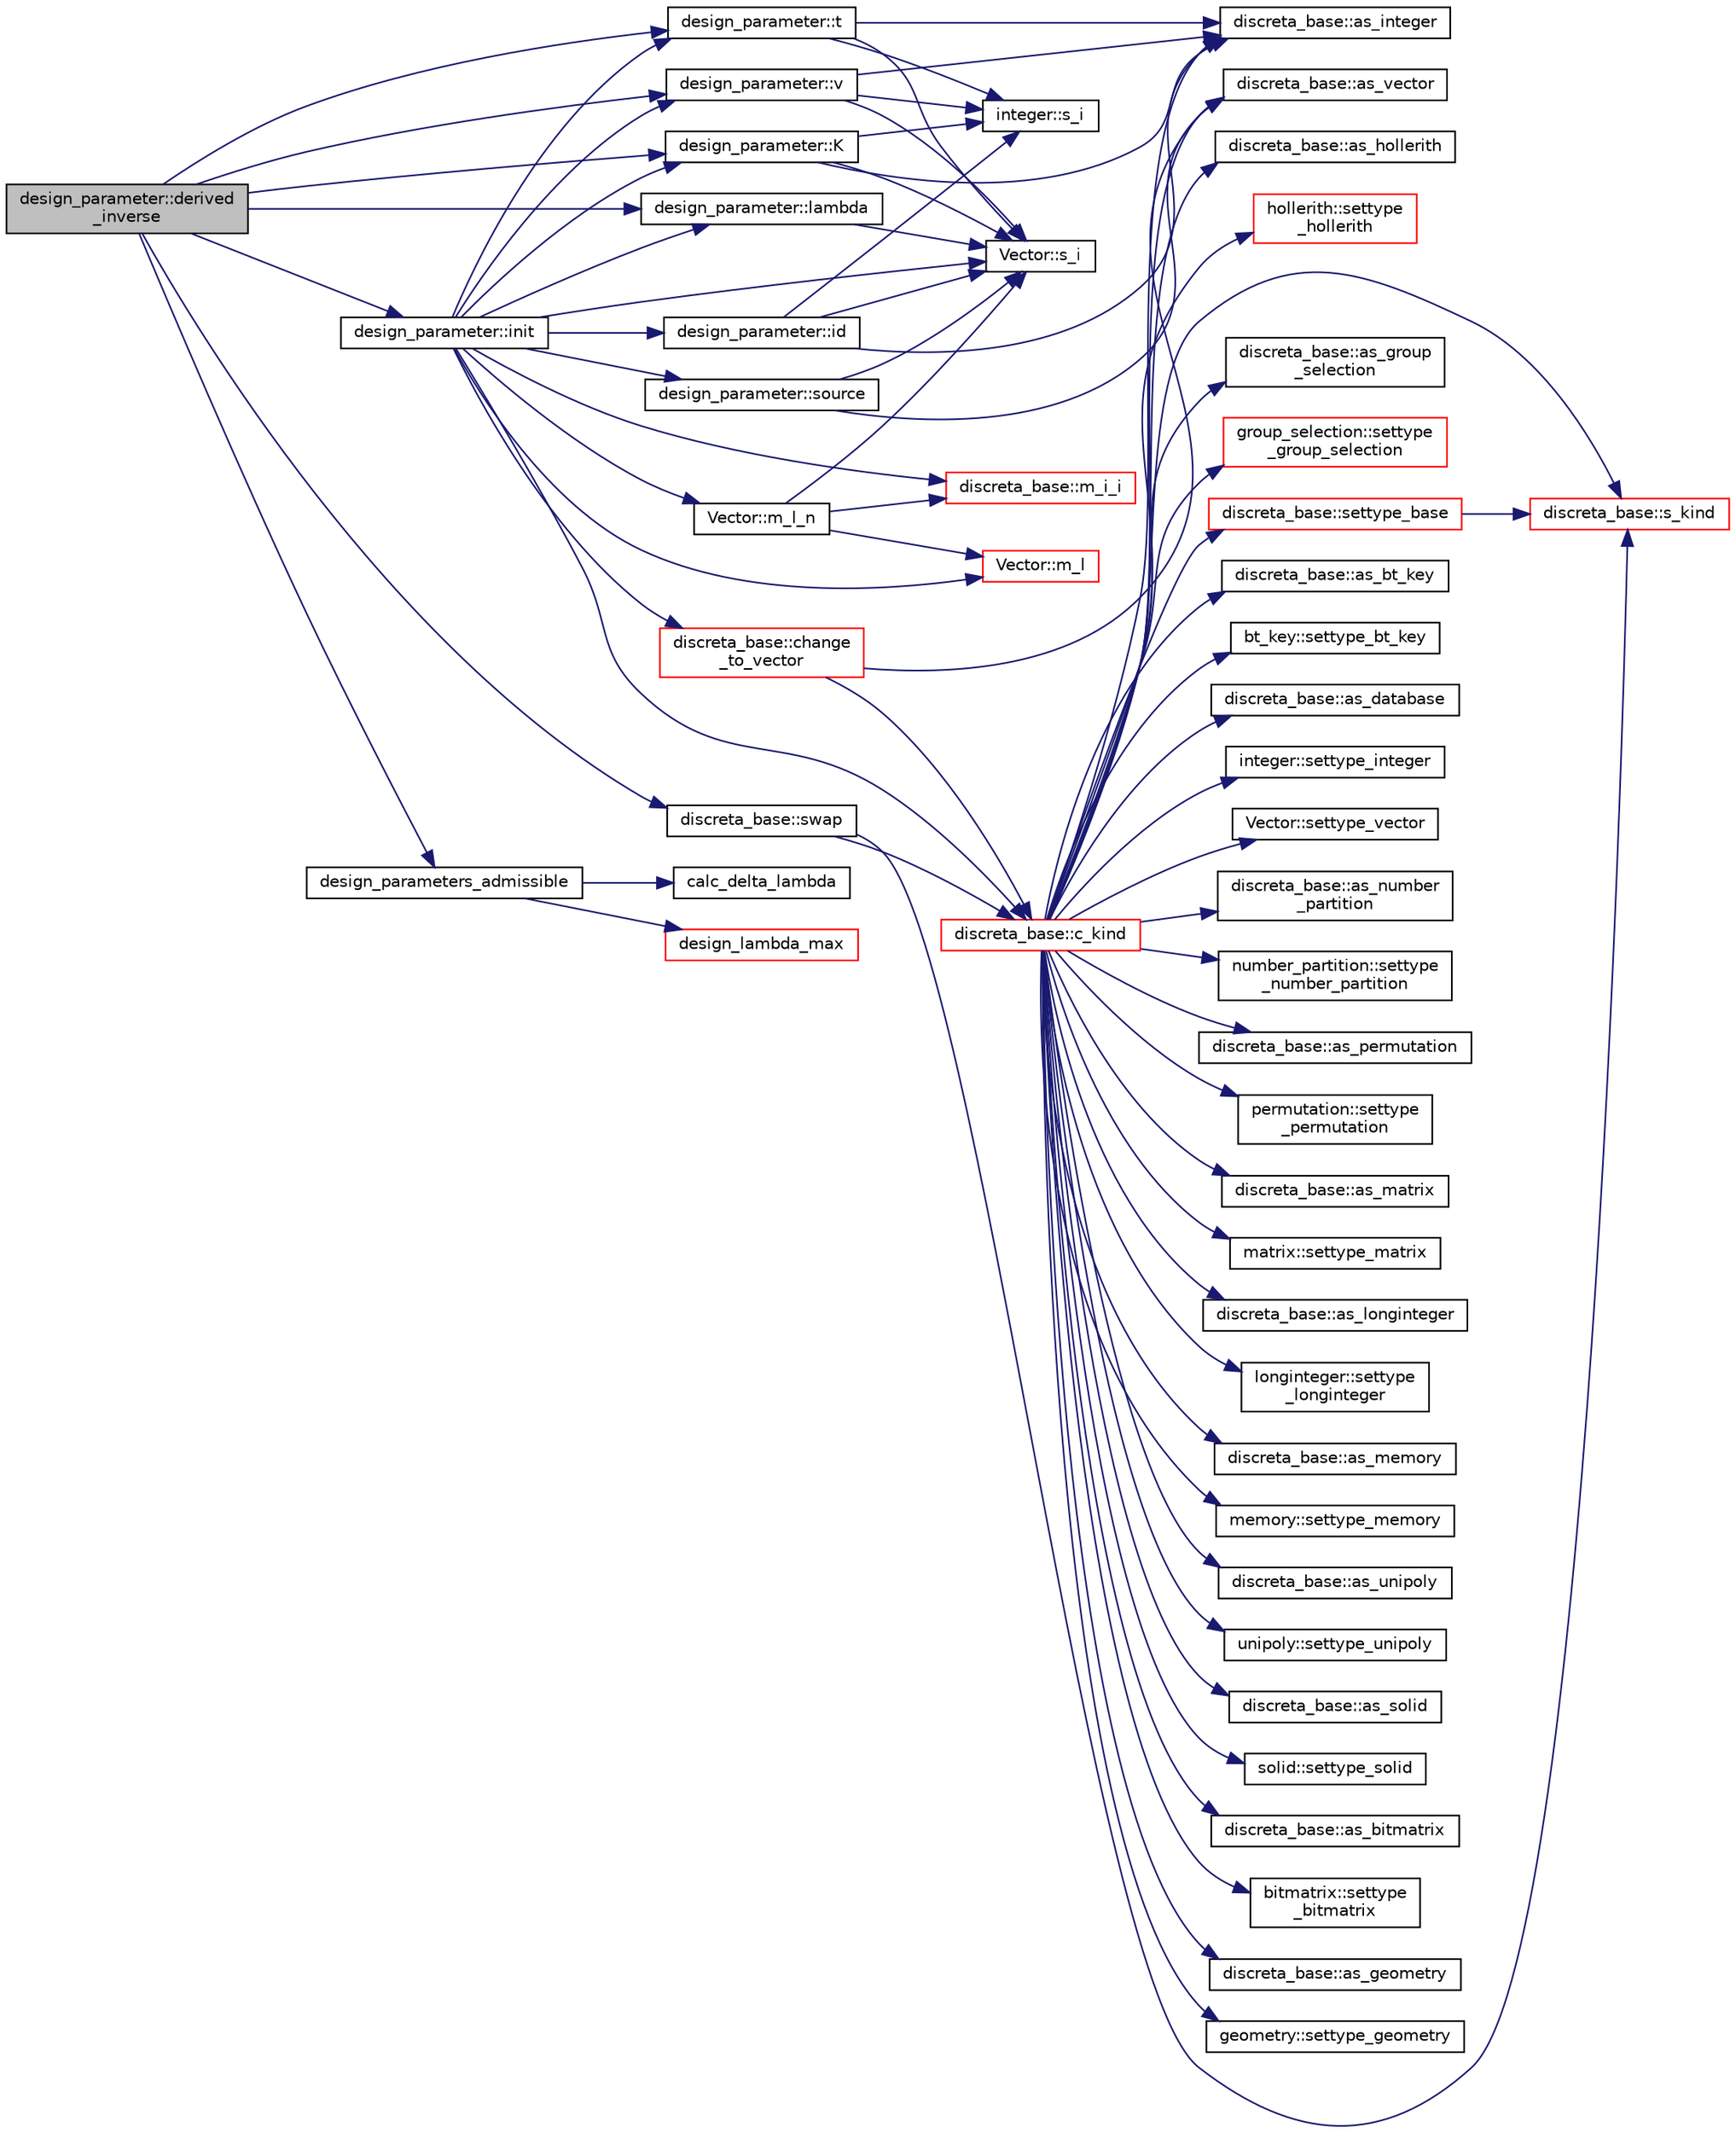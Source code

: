 digraph "design_parameter::derived_inverse"
{
  edge [fontname="Helvetica",fontsize="10",labelfontname="Helvetica",labelfontsize="10"];
  node [fontname="Helvetica",fontsize="10",shape=record];
  rankdir="LR";
  Node432 [label="design_parameter::derived\l_inverse",height=0.2,width=0.4,color="black", fillcolor="grey75", style="filled", fontcolor="black"];
  Node432 -> Node433 [color="midnightblue",fontsize="10",style="solid",fontname="Helvetica"];
  Node433 [label="design_parameter::init",height=0.2,width=0.4,color="black", fillcolor="white", style="filled",URL="$da/d94/classdesign__parameter.html#af77829be8d9058a84169c36143307b5d"];
  Node433 -> Node434 [color="midnightblue",fontsize="10",style="solid",fontname="Helvetica"];
  Node434 [label="Vector::m_l_n",height=0.2,width=0.4,color="black", fillcolor="white", style="filled",URL="$d5/db2/class_vector.html#a5c7c126e6266ecdc832c5ce5bc1cca2f"];
  Node434 -> Node435 [color="midnightblue",fontsize="10",style="solid",fontname="Helvetica"];
  Node435 [label="Vector::m_l",height=0.2,width=0.4,color="red", fillcolor="white", style="filled",URL="$d5/db2/class_vector.html#a00f5520c2a6b4f5282a1a8bcf8ea74eb"];
  Node434 -> Node485 [color="midnightblue",fontsize="10",style="solid",fontname="Helvetica"];
  Node485 [label="Vector::s_i",height=0.2,width=0.4,color="black", fillcolor="white", style="filled",URL="$d5/db2/class_vector.html#a1c4fe1752523df8119f70dd550244871"];
  Node434 -> Node486 [color="midnightblue",fontsize="10",style="solid",fontname="Helvetica"];
  Node486 [label="discreta_base::m_i_i",height=0.2,width=0.4,color="red", fillcolor="white", style="filled",URL="$d7/d71/classdiscreta__base.html#aa231464a9d4bc233f66608021c9ad997"];
  Node433 -> Node488 [color="midnightblue",fontsize="10",style="solid",fontname="Helvetica"];
  Node488 [label="discreta_base::c_kind",height=0.2,width=0.4,color="red", fillcolor="white", style="filled",URL="$d7/d71/classdiscreta__base.html#adc2ff61589c2d083688e7a43f333cb62"];
  Node488 -> Node489 [color="midnightblue",fontsize="10",style="solid",fontname="Helvetica"];
  Node489 [label="discreta_base::settype_base",height=0.2,width=0.4,color="red", fillcolor="white", style="filled",URL="$d7/d71/classdiscreta__base.html#a4f42899a89447d1c3993ea07c38f8ad4"];
  Node489 -> Node439 [color="midnightblue",fontsize="10",style="solid",fontname="Helvetica"];
  Node439 [label="discreta_base::s_kind",height=0.2,width=0.4,color="red", fillcolor="white", style="filled",URL="$d7/d71/classdiscreta__base.html#a8a830025c74adbbc3362418a7c2ba157"];
  Node488 -> Node445 [color="midnightblue",fontsize="10",style="solid",fontname="Helvetica"];
  Node445 [label="discreta_base::as_integer",height=0.2,width=0.4,color="black", fillcolor="white", style="filled",URL="$d7/d71/classdiscreta__base.html#a00d7691eaf874fd283d942692fe8dd26"];
  Node488 -> Node490 [color="midnightblue",fontsize="10",style="solid",fontname="Helvetica"];
  Node490 [label="integer::settype_integer",height=0.2,width=0.4,color="black", fillcolor="white", style="filled",URL="$d0/de5/classinteger.html#a6265c65ef311229acd513d748faba796"];
  Node488 -> Node447 [color="midnightblue",fontsize="10",style="solid",fontname="Helvetica"];
  Node447 [label="discreta_base::as_vector",height=0.2,width=0.4,color="black", fillcolor="white", style="filled",URL="$d7/d71/classdiscreta__base.html#a7bdd6cae39c380b128ee9e17e42cf020"];
  Node488 -> Node491 [color="midnightblue",fontsize="10",style="solid",fontname="Helvetica"];
  Node491 [label="Vector::settype_vector",height=0.2,width=0.4,color="black", fillcolor="white", style="filled",URL="$d5/db2/class_vector.html#a34e0d00b18c051f23904a8429fa6c8b4"];
  Node488 -> Node450 [color="midnightblue",fontsize="10",style="solid",fontname="Helvetica"];
  Node450 [label="discreta_base::as_number\l_partition",height=0.2,width=0.4,color="black", fillcolor="white", style="filled",URL="$d7/d71/classdiscreta__base.html#a307aa09de0e925d46697707968ffab00"];
  Node488 -> Node492 [color="midnightblue",fontsize="10",style="solid",fontname="Helvetica"];
  Node492 [label="number_partition::settype\l_number_partition",height=0.2,width=0.4,color="black", fillcolor="white", style="filled",URL="$df/d50/classnumber__partition.html#a3aaec1b557758f643ffc8555bbc358be"];
  Node488 -> Node452 [color="midnightblue",fontsize="10",style="solid",fontname="Helvetica"];
  Node452 [label="discreta_base::as_permutation",height=0.2,width=0.4,color="black", fillcolor="white", style="filled",URL="$d7/d71/classdiscreta__base.html#aa4e72f36a82984239b12ae831e131098"];
  Node488 -> Node493 [color="midnightblue",fontsize="10",style="solid",fontname="Helvetica"];
  Node493 [label="permutation::settype\l_permutation",height=0.2,width=0.4,color="black", fillcolor="white", style="filled",URL="$d0/d08/classpermutation.html#af1eea29f86195cede9562e444664c28c"];
  Node488 -> Node454 [color="midnightblue",fontsize="10",style="solid",fontname="Helvetica"];
  Node454 [label="discreta_base::as_matrix",height=0.2,width=0.4,color="black", fillcolor="white", style="filled",URL="$d7/d71/classdiscreta__base.html#ae4d7f56d917a4707b838fbffde6467ff"];
  Node488 -> Node494 [color="midnightblue",fontsize="10",style="solid",fontname="Helvetica"];
  Node494 [label="matrix::settype_matrix",height=0.2,width=0.4,color="black", fillcolor="white", style="filled",URL="$d1/d8d/classmatrix.html#a1780283a64a789e4084d792683d276bb"];
  Node488 -> Node457 [color="midnightblue",fontsize="10",style="solid",fontname="Helvetica"];
  Node457 [label="discreta_base::as_longinteger",height=0.2,width=0.4,color="black", fillcolor="white", style="filled",URL="$d7/d71/classdiscreta__base.html#a20a094639eb711b10c8694c51937f7cd"];
  Node488 -> Node495 [color="midnightblue",fontsize="10",style="solid",fontname="Helvetica"];
  Node495 [label="longinteger::settype\l_longinteger",height=0.2,width=0.4,color="black", fillcolor="white", style="filled",URL="$d3/d71/classlonginteger.html#ae5f811ece8df31b9ff114368a18e1dc5"];
  Node488 -> Node460 [color="midnightblue",fontsize="10",style="solid",fontname="Helvetica"];
  Node460 [label="discreta_base::as_memory",height=0.2,width=0.4,color="black", fillcolor="white", style="filled",URL="$d7/d71/classdiscreta__base.html#ad94b2d7dce0cd4fa22db57f6e79c4bd2"];
  Node488 -> Node496 [color="midnightblue",fontsize="10",style="solid",fontname="Helvetica"];
  Node496 [label="memory::settype_memory",height=0.2,width=0.4,color="black", fillcolor="white", style="filled",URL="$d8/d99/classmemory.html#a33aae277f9b8fe36b02e9d5da895451b"];
  Node488 -> Node462 [color="midnightblue",fontsize="10",style="solid",fontname="Helvetica"];
  Node462 [label="discreta_base::as_unipoly",height=0.2,width=0.4,color="black", fillcolor="white", style="filled",URL="$d7/d71/classdiscreta__base.html#ad50d8027f039fe5c2478cddb243adc9d"];
  Node488 -> Node497 [color="midnightblue",fontsize="10",style="solid",fontname="Helvetica"];
  Node497 [label="unipoly::settype_unipoly",height=0.2,width=0.4,color="black", fillcolor="white", style="filled",URL="$d1/d89/classunipoly.html#a8db854fcc85c5e1150b1f1b1c005c95b"];
  Node488 -> Node464 [color="midnightblue",fontsize="10",style="solid",fontname="Helvetica"];
  Node464 [label="discreta_base::as_solid",height=0.2,width=0.4,color="black", fillcolor="white", style="filled",URL="$d7/d71/classdiscreta__base.html#a1fc5f2b85ec97ab0a69dd64903c970a5"];
  Node488 -> Node498 [color="midnightblue",fontsize="10",style="solid",fontname="Helvetica"];
  Node498 [label="solid::settype_solid",height=0.2,width=0.4,color="black", fillcolor="white", style="filled",URL="$d8/def/classsolid.html#a775bd4821f75a8aee4ea3d4335ff90e0"];
  Node488 -> Node466 [color="midnightblue",fontsize="10",style="solid",fontname="Helvetica"];
  Node466 [label="discreta_base::as_bitmatrix",height=0.2,width=0.4,color="black", fillcolor="white", style="filled",URL="$d7/d71/classdiscreta__base.html#a071ad54ea8ef6c9d1d15f532e5a76df6"];
  Node488 -> Node499 [color="midnightblue",fontsize="10",style="solid",fontname="Helvetica"];
  Node499 [label="bitmatrix::settype\l_bitmatrix",height=0.2,width=0.4,color="black", fillcolor="white", style="filled",URL="$de/dc8/classbitmatrix.html#acb571d947f9526665ebbdc0ce3e2a973"];
  Node488 -> Node468 [color="midnightblue",fontsize="10",style="solid",fontname="Helvetica"];
  Node468 [label="discreta_base::as_geometry",height=0.2,width=0.4,color="black", fillcolor="white", style="filled",URL="$d7/d71/classdiscreta__base.html#a38fc7b4cdd830703e9d87354b79bc5c8"];
  Node488 -> Node500 [color="midnightblue",fontsize="10",style="solid",fontname="Helvetica"];
  Node500 [label="geometry::settype_geometry",height=0.2,width=0.4,color="black", fillcolor="white", style="filled",URL="$da/d44/classgeometry.html#ab4a336baba6a3f56f5ffa053a5be5ba7"];
  Node488 -> Node470 [color="midnightblue",fontsize="10",style="solid",fontname="Helvetica"];
  Node470 [label="discreta_base::as_hollerith",height=0.2,width=0.4,color="black", fillcolor="white", style="filled",URL="$d7/d71/classdiscreta__base.html#a3e66f82711f314710107e2f29e589690"];
  Node488 -> Node501 [color="midnightblue",fontsize="10",style="solid",fontname="Helvetica"];
  Node501 [label="hollerith::settype\l_hollerith",height=0.2,width=0.4,color="red", fillcolor="white", style="filled",URL="$d8/d99/classhollerith.html#a23bbd4acfc88a0e90f1245f243f51f76"];
  Node488 -> Node472 [color="midnightblue",fontsize="10",style="solid",fontname="Helvetica"];
  Node472 [label="discreta_base::as_group\l_selection",height=0.2,width=0.4,color="black", fillcolor="white", style="filled",URL="$d7/d71/classdiscreta__base.html#aae1bac4883c567718bef9fb610abbdc8"];
  Node488 -> Node503 [color="midnightblue",fontsize="10",style="solid",fontname="Helvetica"];
  Node503 [label="group_selection::settype\l_group_selection",height=0.2,width=0.4,color="red", fillcolor="white", style="filled",URL="$d6/db0/classgroup__selection.html#a015ed73b7b8d784bedd4d11ac1fc0ec1"];
  Node488 -> Node474 [color="midnightblue",fontsize="10",style="solid",fontname="Helvetica"];
  Node474 [label="discreta_base::as_bt_key",height=0.2,width=0.4,color="black", fillcolor="white", style="filled",URL="$d7/d71/classdiscreta__base.html#a2734c6e08dca17cf6588bd5064ec1b9f"];
  Node488 -> Node505 [color="midnightblue",fontsize="10",style="solid",fontname="Helvetica"];
  Node505 [label="bt_key::settype_bt_key",height=0.2,width=0.4,color="black", fillcolor="white", style="filled",URL="$d1/de5/classbt__key.html#a352bb10beb7c789d8d29373035824800"];
  Node488 -> Node476 [color="midnightblue",fontsize="10",style="solid",fontname="Helvetica"];
  Node476 [label="discreta_base::as_database",height=0.2,width=0.4,color="black", fillcolor="white", style="filled",URL="$d7/d71/classdiscreta__base.html#ab055d39d58210a2b03ba3d33703b09a9"];
  Node488 -> Node439 [color="midnightblue",fontsize="10",style="solid",fontname="Helvetica"];
  Node433 -> Node511 [color="midnightblue",fontsize="10",style="solid",fontname="Helvetica"];
  Node511 [label="design_parameter::id",height=0.2,width=0.4,color="black", fillcolor="white", style="filled",URL="$da/d94/classdesign__parameter.html#ae83312a3e4d40a0ce15b649d3fe3ff19"];
  Node511 -> Node485 [color="midnightblue",fontsize="10",style="solid",fontname="Helvetica"];
  Node511 -> Node445 [color="midnightblue",fontsize="10",style="solid",fontname="Helvetica"];
  Node511 -> Node512 [color="midnightblue",fontsize="10",style="solid",fontname="Helvetica"];
  Node512 [label="integer::s_i",height=0.2,width=0.4,color="black", fillcolor="white", style="filled",URL="$d0/de5/classinteger.html#adf28e9f94d4c844adaa950deeb80b904"];
  Node433 -> Node513 [color="midnightblue",fontsize="10",style="solid",fontname="Helvetica"];
  Node513 [label="design_parameter::t",height=0.2,width=0.4,color="black", fillcolor="white", style="filled",URL="$da/d94/classdesign__parameter.html#acf428913d279e62bcadc66b34303ece2"];
  Node513 -> Node485 [color="midnightblue",fontsize="10",style="solid",fontname="Helvetica"];
  Node513 -> Node445 [color="midnightblue",fontsize="10",style="solid",fontname="Helvetica"];
  Node513 -> Node512 [color="midnightblue",fontsize="10",style="solid",fontname="Helvetica"];
  Node433 -> Node514 [color="midnightblue",fontsize="10",style="solid",fontname="Helvetica"];
  Node514 [label="design_parameter::v",height=0.2,width=0.4,color="black", fillcolor="white", style="filled",URL="$da/d94/classdesign__parameter.html#a4fb1a94211c5a14072a459038b87a3ed"];
  Node514 -> Node485 [color="midnightblue",fontsize="10",style="solid",fontname="Helvetica"];
  Node514 -> Node445 [color="midnightblue",fontsize="10",style="solid",fontname="Helvetica"];
  Node514 -> Node512 [color="midnightblue",fontsize="10",style="solid",fontname="Helvetica"];
  Node433 -> Node515 [color="midnightblue",fontsize="10",style="solid",fontname="Helvetica"];
  Node515 [label="design_parameter::K",height=0.2,width=0.4,color="black", fillcolor="white", style="filled",URL="$da/d94/classdesign__parameter.html#a0960cd8a9ce482e57708344085b8d5ee"];
  Node515 -> Node485 [color="midnightblue",fontsize="10",style="solid",fontname="Helvetica"];
  Node515 -> Node445 [color="midnightblue",fontsize="10",style="solid",fontname="Helvetica"];
  Node515 -> Node512 [color="midnightblue",fontsize="10",style="solid",fontname="Helvetica"];
  Node433 -> Node516 [color="midnightblue",fontsize="10",style="solid",fontname="Helvetica"];
  Node516 [label="design_parameter::lambda",height=0.2,width=0.4,color="black", fillcolor="white", style="filled",URL="$da/d94/classdesign__parameter.html#a53f496a4ef883ba3c06b500e48b238f5"];
  Node516 -> Node485 [color="midnightblue",fontsize="10",style="solid",fontname="Helvetica"];
  Node433 -> Node486 [color="midnightblue",fontsize="10",style="solid",fontname="Helvetica"];
  Node433 -> Node485 [color="midnightblue",fontsize="10",style="solid",fontname="Helvetica"];
  Node433 -> Node517 [color="midnightblue",fontsize="10",style="solid",fontname="Helvetica"];
  Node517 [label="discreta_base::change\l_to_vector",height=0.2,width=0.4,color="red", fillcolor="white", style="filled",URL="$d7/d71/classdiscreta__base.html#a66186d19c55ad54af11e2a040a763c38"];
  Node517 -> Node488 [color="midnightblue",fontsize="10",style="solid",fontname="Helvetica"];
  Node517 -> Node447 [color="midnightblue",fontsize="10",style="solid",fontname="Helvetica"];
  Node433 -> Node518 [color="midnightblue",fontsize="10",style="solid",fontname="Helvetica"];
  Node518 [label="design_parameter::source",height=0.2,width=0.4,color="black", fillcolor="white", style="filled",URL="$da/d94/classdesign__parameter.html#a7285d5775f7a1b5ee30d82fb3148c7f6"];
  Node518 -> Node485 [color="midnightblue",fontsize="10",style="solid",fontname="Helvetica"];
  Node518 -> Node447 [color="midnightblue",fontsize="10",style="solid",fontname="Helvetica"];
  Node433 -> Node435 [color="midnightblue",fontsize="10",style="solid",fontname="Helvetica"];
  Node432 -> Node514 [color="midnightblue",fontsize="10",style="solid",fontname="Helvetica"];
  Node432 -> Node513 [color="midnightblue",fontsize="10",style="solid",fontname="Helvetica"];
  Node432 -> Node515 [color="midnightblue",fontsize="10",style="solid",fontname="Helvetica"];
  Node432 -> Node516 [color="midnightblue",fontsize="10",style="solid",fontname="Helvetica"];
  Node432 -> Node519 [color="midnightblue",fontsize="10",style="solid",fontname="Helvetica"];
  Node519 [label="design_parameters_admissible",height=0.2,width=0.4,color="black", fillcolor="white", style="filled",URL="$d1/dec/lib_2_d_i_s_c_r_e_t_a_2design_8_c.html#a1fdc465f664d8b5b87cf6819dd1e6d11"];
  Node519 -> Node520 [color="midnightblue",fontsize="10",style="solid",fontname="Helvetica"];
  Node520 [label="calc_delta_lambda",height=0.2,width=0.4,color="black", fillcolor="white", style="filled",URL="$d1/dec/lib_2_d_i_s_c_r_e_t_a_2design_8_c.html#a6d9006e88fa817dbd9f1f0217983ca75"];
  Node519 -> Node521 [color="midnightblue",fontsize="10",style="solid",fontname="Helvetica"];
  Node521 [label="design_lambda_max",height=0.2,width=0.4,color="red", fillcolor="white", style="filled",URL="$d1/dec/lib_2_d_i_s_c_r_e_t_a_2design_8_c.html#acdf81c1d4f1b0dbacad39f2c0a1190ed"];
  Node432 -> Node524 [color="midnightblue",fontsize="10",style="solid",fontname="Helvetica"];
  Node524 [label="discreta_base::swap",height=0.2,width=0.4,color="black", fillcolor="white", style="filled",URL="$d7/d71/classdiscreta__base.html#a2e8acbb9d3476675dac5b6a583b0293e"];
  Node524 -> Node439 [color="midnightblue",fontsize="10",style="solid",fontname="Helvetica"];
  Node524 -> Node488 [color="midnightblue",fontsize="10",style="solid",fontname="Helvetica"];
}
